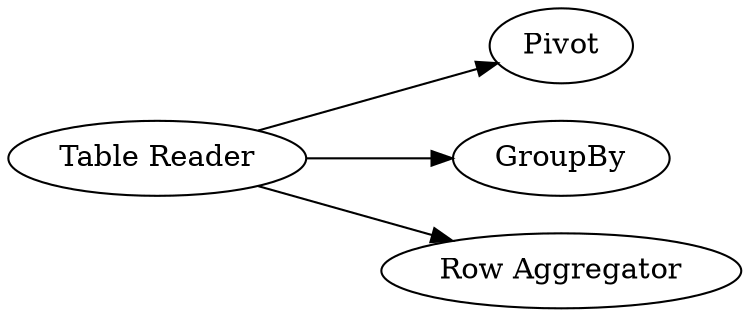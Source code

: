 digraph {
	341 -> 339
	341 -> 338
	341 -> 342
	338 [label=GroupBy]
	342 [label="Row Aggregator"]
	339 [label=Pivot]
	341 [label="Table Reader"]
	rankdir=LR
}

